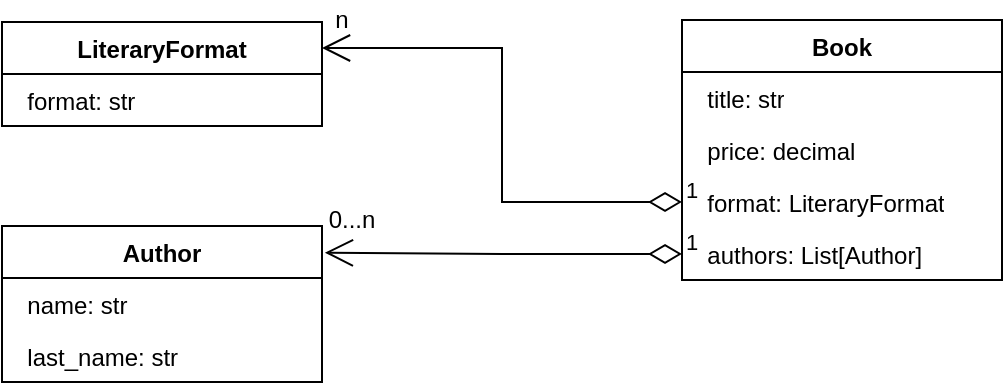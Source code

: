 <mxfile version="20.5.3" type="embed"><diagram name="library_clases" id="ZJh6HllbTSwfsBQ5d7UO"><mxGraphModel dx="599" dy="473" grid="1" gridSize="10" guides="1" tooltips="1" connect="1" arrows="1" fold="1" page="1" pageScale="1" pageWidth="850" pageHeight="1100" math="0" shadow="0"><root><mxCell id="0"/><mxCell id="1" parent="0"/><mxCell id="hDwmKNpLvLbVM5ufW6m2-5" value="Book" style="swimlane;fontStyle=1;align=center;verticalAlign=top;childLayout=stackLayout;horizontal=1;startSize=26;horizontalStack=0;resizeParent=1;resizeParentMax=0;resizeLast=0;collapsible=1;marginBottom=0;whiteSpace=wrap;html=1;" parent="1" vertex="1"><mxGeometry x="560" y="240" width="160" height="130" as="geometry"/></mxCell><mxCell id="hDwmKNpLvLbVM5ufW6m2-6" value="&amp;nbsp; title: str" style="text;strokeColor=none;fillColor=none;align=left;verticalAlign=top;spacingLeft=4;spacingRight=4;overflow=hidden;rotatable=0;points=[[0,0.5],[1,0.5]];portConstraint=eastwest;whiteSpace=wrap;html=1;" parent="hDwmKNpLvLbVM5ufW6m2-5" vertex="1"><mxGeometry y="26" width="160" height="26" as="geometry"/></mxCell><mxCell id="zS_RuTSZrDyANP0keYlt-1" value="&amp;nbsp; price: decimal" style="text;strokeColor=none;fillColor=none;align=left;verticalAlign=top;spacingLeft=4;spacingRight=4;overflow=hidden;rotatable=0;points=[[0,0.5],[1,0.5]];portConstraint=eastwest;whiteSpace=wrap;html=1;" parent="hDwmKNpLvLbVM5ufW6m2-5" vertex="1"><mxGeometry y="52" width="160" height="26" as="geometry"/></mxCell><mxCell id="zS_RuTSZrDyANP0keYlt-2" value="&amp;nbsp; format: LiteraryFormat" style="text;strokeColor=none;fillColor=none;align=left;verticalAlign=top;spacingLeft=4;spacingRight=4;overflow=hidden;rotatable=0;points=[[0,0.5],[1,0.5]];portConstraint=eastwest;whiteSpace=wrap;html=1;" parent="hDwmKNpLvLbVM5ufW6m2-5" vertex="1"><mxGeometry y="78" width="160" height="26" as="geometry"/></mxCell><mxCell id="zS_RuTSZrDyANP0keYlt-3" value="&amp;nbsp; authors: List[Author]" style="text;strokeColor=none;fillColor=none;align=left;verticalAlign=top;spacingLeft=4;spacingRight=4;overflow=hidden;rotatable=0;points=[[0,0.5],[1,0.5]];portConstraint=eastwest;whiteSpace=wrap;html=1;" parent="hDwmKNpLvLbVM5ufW6m2-5" vertex="1"><mxGeometry y="104" width="160" height="26" as="geometry"/></mxCell><mxCell id="zS_RuTSZrDyANP0keYlt-4" value="LiteraryFormat" style="swimlane;fontStyle=1;align=center;verticalAlign=top;childLayout=stackLayout;horizontal=1;startSize=26;horizontalStack=0;resizeParent=1;resizeParentMax=0;resizeLast=0;collapsible=1;marginBottom=0;whiteSpace=wrap;html=1;" parent="1" vertex="1"><mxGeometry x="220" y="241" width="160" height="52" as="geometry"/></mxCell><mxCell id="zS_RuTSZrDyANP0keYlt-5" value="&amp;nbsp; format: str" style="text;strokeColor=none;fillColor=none;align=left;verticalAlign=top;spacingLeft=4;spacingRight=4;overflow=hidden;rotatable=0;points=[[0,0.5],[1,0.5]];portConstraint=eastwest;whiteSpace=wrap;html=1;" parent="zS_RuTSZrDyANP0keYlt-4" vertex="1"><mxGeometry y="26" width="160" height="26" as="geometry"/></mxCell><mxCell id="zS_RuTSZrDyANP0keYlt-9" value="1" style="endArrow=open;html=1;endSize=12;startArrow=diamondThin;startSize=14;startFill=0;edgeStyle=orthogonalEdgeStyle;align=left;verticalAlign=bottom;rounded=0;exitX=0;exitY=0.5;exitDx=0;exitDy=0;entryX=1;entryY=0.25;entryDx=0;entryDy=0;" parent="1" source="zS_RuTSZrDyANP0keYlt-2" target="zS_RuTSZrDyANP0keYlt-4" edge="1"><mxGeometry x="-1" y="3" relative="1" as="geometry"><mxPoint x="250" y="430" as="sourcePoint"/><mxPoint x="410" y="430" as="targetPoint"/></mxGeometry></mxCell><mxCell id="zS_RuTSZrDyANP0keYlt-10" value="Author" style="swimlane;fontStyle=1;align=center;verticalAlign=top;childLayout=stackLayout;horizontal=1;startSize=26;horizontalStack=0;resizeParent=1;resizeParentMax=0;resizeLast=0;collapsible=1;marginBottom=0;whiteSpace=wrap;html=1;" parent="1" vertex="1"><mxGeometry x="220" y="343" width="160" height="78" as="geometry"/></mxCell><mxCell id="zS_RuTSZrDyANP0keYlt-11" value="&amp;nbsp; name: str" style="text;strokeColor=none;fillColor=none;align=left;verticalAlign=top;spacingLeft=4;spacingRight=4;overflow=hidden;rotatable=0;points=[[0,0.5],[1,0.5]];portConstraint=eastwest;whiteSpace=wrap;html=1;" parent="zS_RuTSZrDyANP0keYlt-10" vertex="1"><mxGeometry y="26" width="160" height="26" as="geometry"/></mxCell><mxCell id="zS_RuTSZrDyANP0keYlt-12" value="&amp;nbsp; last_name: str" style="text;strokeColor=none;fillColor=none;align=left;verticalAlign=top;spacingLeft=4;spacingRight=4;overflow=hidden;rotatable=0;points=[[0,0.5],[1,0.5]];portConstraint=eastwest;whiteSpace=wrap;html=1;" parent="zS_RuTSZrDyANP0keYlt-10" vertex="1"><mxGeometry y="52" width="160" height="26" as="geometry"/></mxCell><mxCell id="zS_RuTSZrDyANP0keYlt-13" value="1" style="endArrow=open;html=1;endSize=12;startArrow=diamondThin;startSize=14;startFill=0;edgeStyle=orthogonalEdgeStyle;align=left;verticalAlign=bottom;rounded=0;exitX=0;exitY=0.5;exitDx=0;exitDy=0;entryX=1.009;entryY=0.171;entryDx=0;entryDy=0;entryPerimeter=0;" parent="1" source="zS_RuTSZrDyANP0keYlt-3" target="zS_RuTSZrDyANP0keYlt-10" edge="1"><mxGeometry x="-1" y="3" relative="1" as="geometry"><mxPoint x="390" y="500" as="sourcePoint"/><mxPoint x="550" y="500" as="targetPoint"/></mxGeometry></mxCell><UserObject label="n" placeholders="1" id="zS_RuTSZrDyANP0keYlt-15"><mxCell style="text;html=1;strokeColor=none;fillColor=none;align=center;verticalAlign=middle;whiteSpace=wrap;overflow=hidden;" parent="1" vertex="1"><mxGeometry x="380" y="230" width="20" height="20" as="geometry"/></mxCell></UserObject><UserObject label="0...n" placeholders="1" id="zS_RuTSZrDyANP0keYlt-16"><mxCell style="text;html=1;strokeColor=none;fillColor=none;align=center;verticalAlign=middle;whiteSpace=wrap;overflow=hidden;" parent="1" vertex="1"><mxGeometry x="380" y="330" width="30" height="20" as="geometry"/></mxCell></UserObject></root></mxGraphModel></diagram></mxfile>